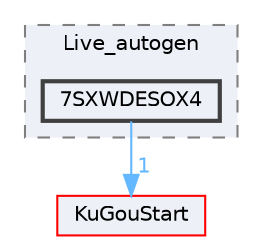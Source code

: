 digraph "7SXWDESOX4"
{
 // LATEX_PDF_SIZE
  bgcolor="transparent";
  edge [fontname=Helvetica,fontsize=10,labelfontname=Helvetica,labelfontsize=10];
  node [fontname=Helvetica,fontsize=10,shape=box,height=0.2,width=0.4];
  compound=true
  subgraph clusterdir_59197031cc6b18dd33550ff51d027882 {
    graph [ bgcolor="#edf0f7", pencolor="grey50", label="Live_autogen", fontname=Helvetica,fontsize=10 style="filled,dashed", URL="dir_59197031cc6b18dd33550ff51d027882.html",tooltip=""]
  dir_1b0e33f4332ae97ff3245b56b8716615 [label="7SXWDESOX4", fillcolor="#edf0f7", color="grey25", style="filled,bold", URL="dir_1b0e33f4332ae97ff3245b56b8716615.html",tooltip=""];
  }
  dir_e60601b218beddc6af0778ac41ea9cb2 [label="KuGouStart", fillcolor="#edf0f7", color="red", style="filled", URL="dir_e60601b218beddc6af0778ac41ea9cb2.html",tooltip=""];
  dir_1b0e33f4332ae97ff3245b56b8716615->dir_e60601b218beddc6af0778ac41ea9cb2 [headlabel="1", labeldistance=1.5 headhref="dir_000017_000172.html" href="dir_000017_000172.html" color="steelblue1" fontcolor="steelblue1"];
}
